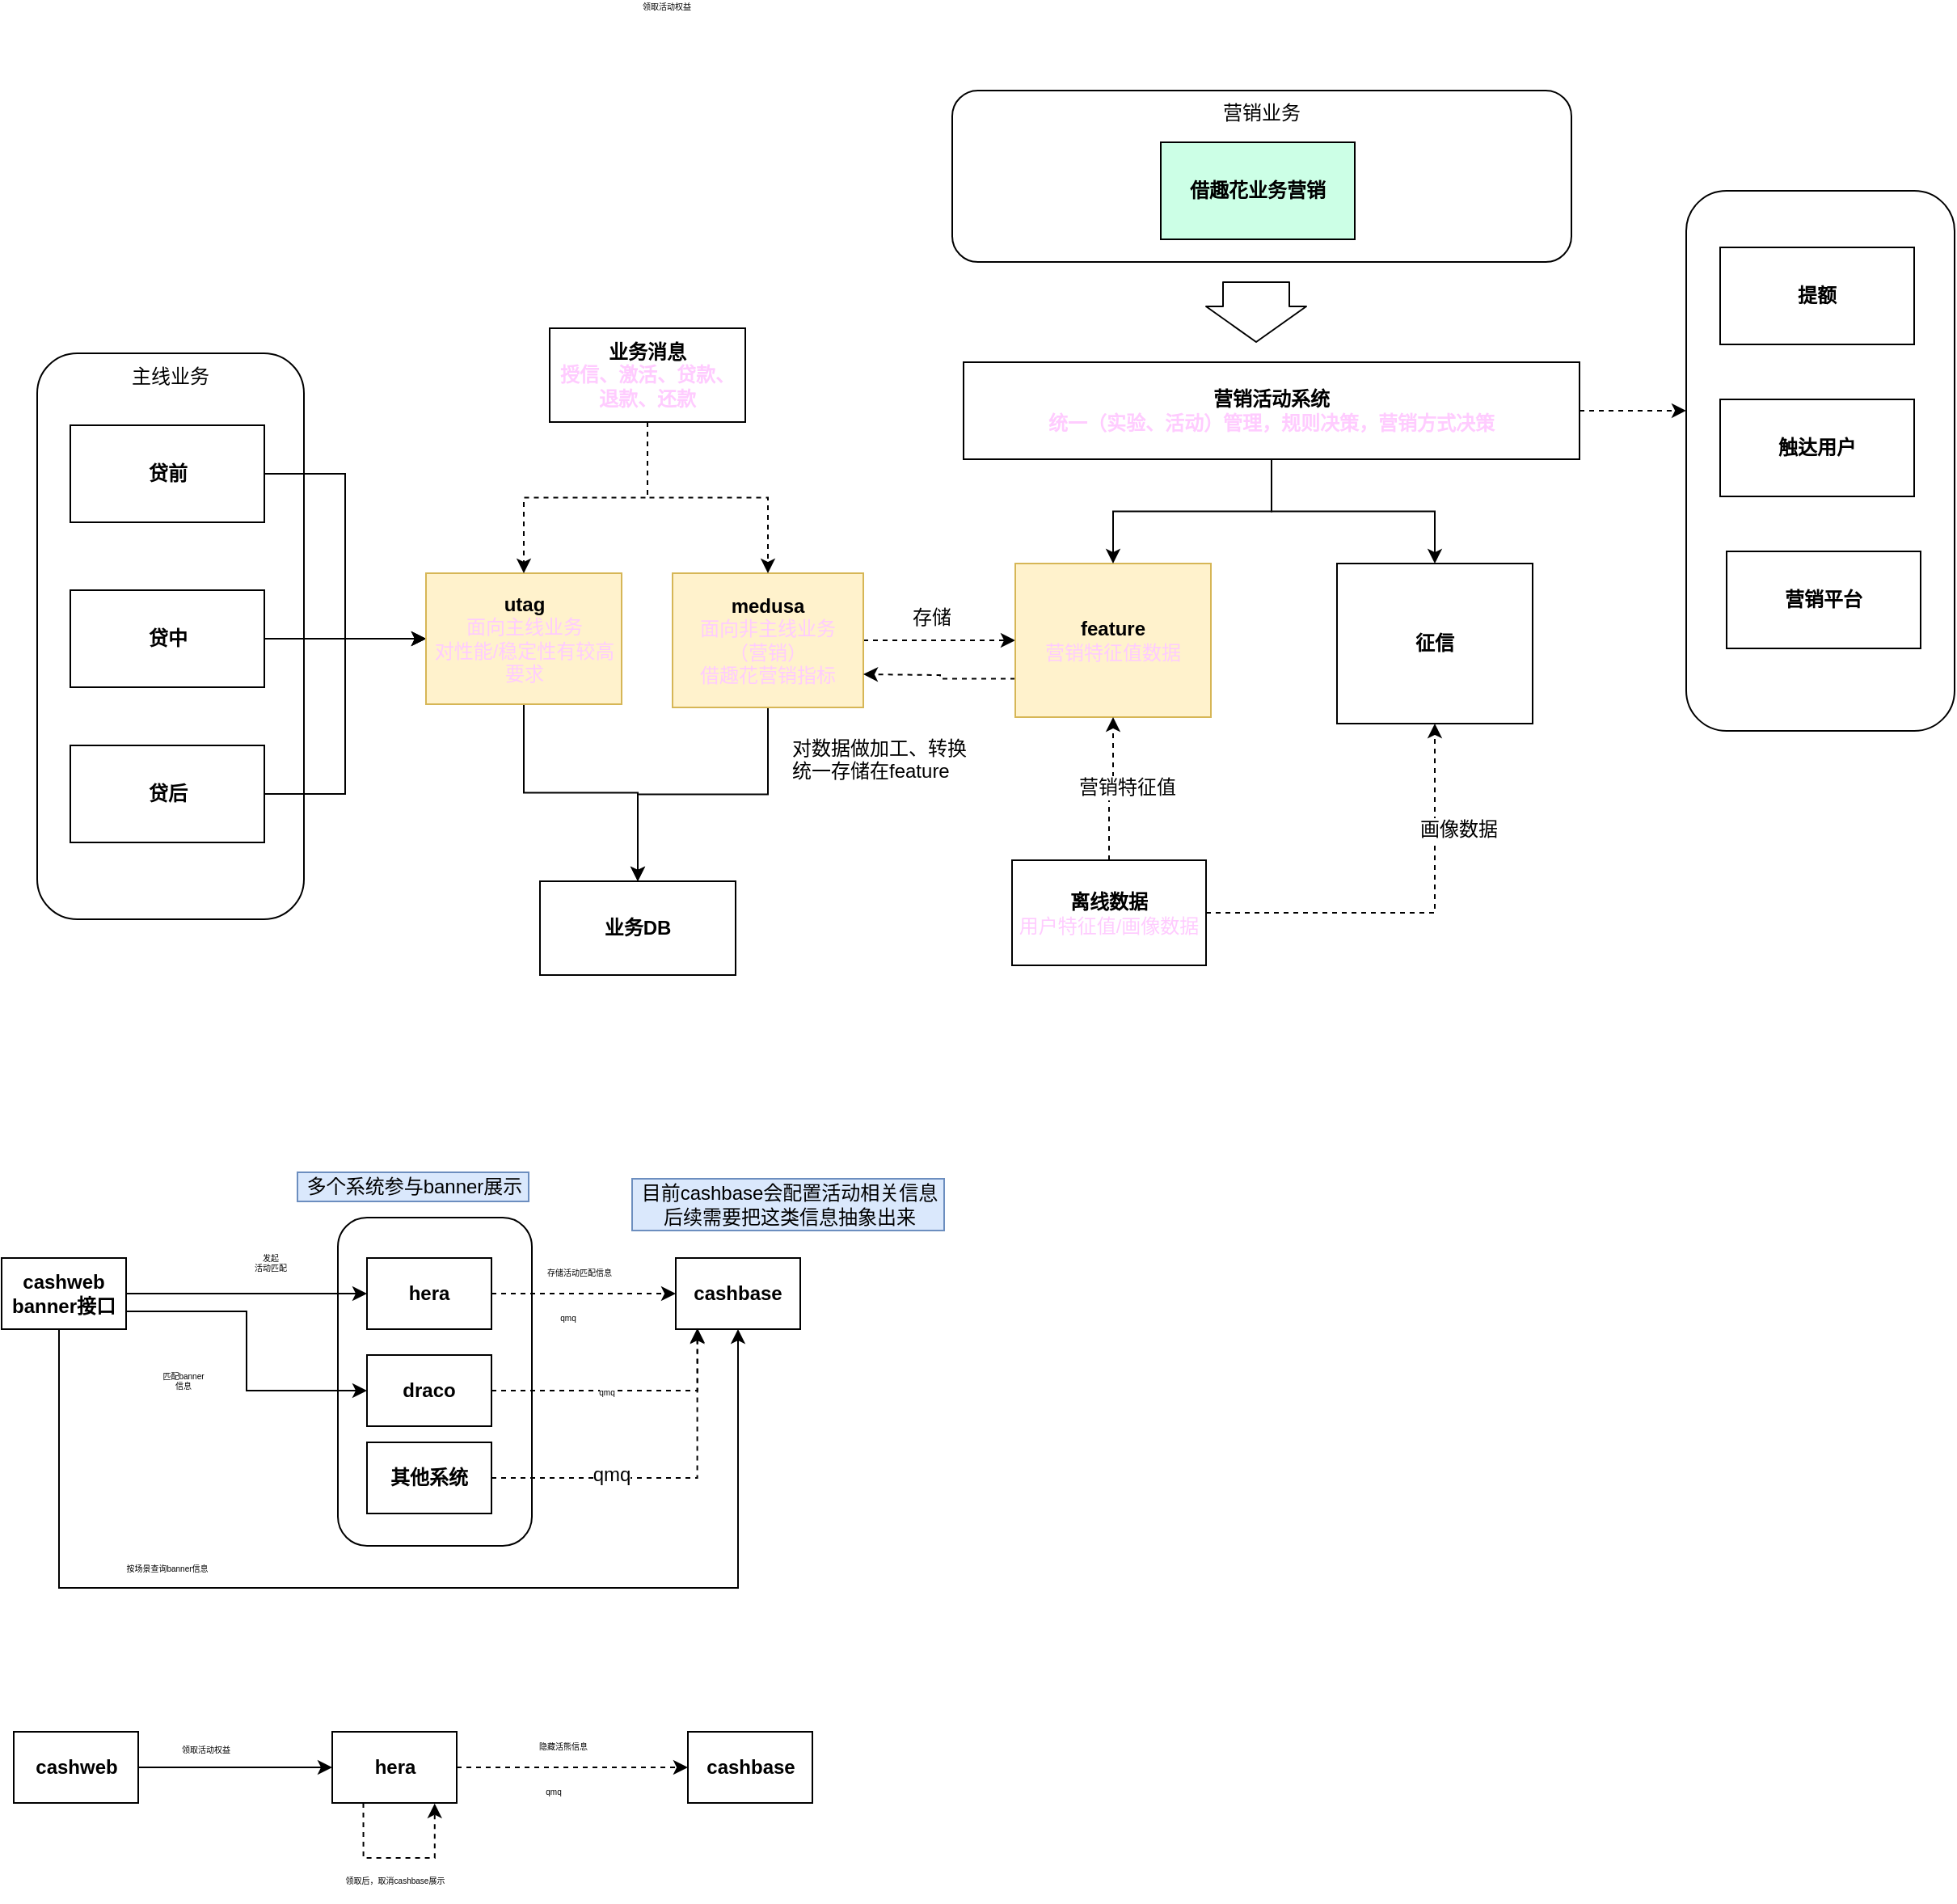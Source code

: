 <mxfile version="12.9.6" type="github">
  <diagram id="KRZDXByu6doUPED600xI" name="第 1 页">
    <mxGraphModel dx="2073" dy="839" grid="0" gridSize="10" guides="1" tooltips="1" connect="1" arrows="1" fold="1" page="0" pageScale="1" pageWidth="827" pageHeight="1169" math="0" shadow="0">
      <root>
        <mxCell id="0" />
        <mxCell id="1" parent="0" />
        <mxCell id="CSPdOCzLkxVM9AliIM8e-26" value="" style="rounded=1;whiteSpace=wrap;html=1;fillColor=#FFFFFF;fontSize=5;" vertex="1" parent="1">
          <mxGeometry x="-125" y="821" width="120" height="203" as="geometry" />
        </mxCell>
        <mxCell id="CSPdOCzLkxVM9AliIM8e-11" value="" style="rounded=1;whiteSpace=wrap;html=1;fillColor=#FFFFFF;" vertex="1" parent="1">
          <mxGeometry x="709" y="186" width="166" height="334" as="geometry" />
        </mxCell>
        <mxCell id="ED9poW3Hxn3ZgU86maUU-40" value="营销业务" style="rounded=1;whiteSpace=wrap;html=1;verticalAlign=top;" parent="1" vertex="1">
          <mxGeometry x="255" y="124" width="383" height="106" as="geometry" />
        </mxCell>
        <mxCell id="ED9poW3Hxn3ZgU86maUU-39" value="主线业务" style="rounded=1;whiteSpace=wrap;html=1;verticalAlign=top;" parent="1" vertex="1">
          <mxGeometry x="-311" y="286.5" width="165" height="350" as="geometry" />
        </mxCell>
        <mxCell id="ED9poW3Hxn3ZgU86maUU-28" style="edgeStyle=orthogonalEdgeStyle;rounded=0;orthogonalLoop=1;jettySize=auto;html=1;exitX=1;exitY=0.5;exitDx=0;exitDy=0;dashed=1;" parent="1" source="ED9poW3Hxn3ZgU86maUU-1" target="ED9poW3Hxn3ZgU86maUU-2" edge="1">
          <mxGeometry relative="1" as="geometry" />
        </mxCell>
        <mxCell id="CSPdOCzLkxVM9AliIM8e-6" style="edgeStyle=orthogonalEdgeStyle;rounded=0;orthogonalLoop=1;jettySize=auto;html=1;exitX=0.5;exitY=1;exitDx=0;exitDy=0;entryX=0.5;entryY=0;entryDx=0;entryDy=0;" edge="1" parent="1" source="ED9poW3Hxn3ZgU86maUU-1" target="Ds21OxBnK4pfxZvP541U-5">
          <mxGeometry relative="1" as="geometry">
            <mxPoint x="37" y="568" as="targetPoint" />
          </mxGeometry>
        </mxCell>
        <mxCell id="ED9poW3Hxn3ZgU86maUU-1" value="&lt;b&gt;medusa&lt;/b&gt;&lt;br&gt;&lt;font color=&quot;#ffccff&quot;&gt;面向非主线业务&lt;br&gt;（营销）&lt;br&gt;&lt;/font&gt;&lt;span style=&quot;color: rgb(255 , 204 , 255)&quot;&gt;借趣花营销指标&lt;/span&gt;&lt;b&gt;&lt;br&gt;&lt;/b&gt;" style="rounded=0;whiteSpace=wrap;html=1;fillColor=#fff2cc;strokeColor=#d6b656;" parent="1" vertex="1">
          <mxGeometry x="82" y="422.5" width="118" height="83" as="geometry" />
        </mxCell>
        <mxCell id="CSPdOCzLkxVM9AliIM8e-10" style="edgeStyle=orthogonalEdgeStyle;rounded=0;orthogonalLoop=1;jettySize=auto;html=1;exitX=0;exitY=0.75;exitDx=0;exitDy=0;dashed=1;" edge="1" parent="1" source="ED9poW3Hxn3ZgU86maUU-2">
          <mxGeometry relative="1" as="geometry">
            <mxPoint x="200" y="485" as="targetPoint" />
          </mxGeometry>
        </mxCell>
        <mxCell id="ED9poW3Hxn3ZgU86maUU-2" value="&lt;b&gt;feature&lt;/b&gt;&lt;br&gt;&lt;font color=&quot;#ffccff&quot;&gt;营销特征值数据&lt;br&gt;&lt;/font&gt;" style="rounded=0;whiteSpace=wrap;html=1;fillColor=#fff2cc;strokeColor=#d6b656;" parent="1" vertex="1">
          <mxGeometry x="294" y="416.5" width="121" height="95" as="geometry" />
        </mxCell>
        <mxCell id="ED9poW3Hxn3ZgU86maUU-4" style="edgeStyle=orthogonalEdgeStyle;rounded=0;orthogonalLoop=1;jettySize=auto;html=1;exitX=0.5;exitY=0;exitDx=0;exitDy=0;dashed=1;" parent="1" source="ED9poW3Hxn3ZgU86maUU-3" target="ED9poW3Hxn3ZgU86maUU-2" edge="1">
          <mxGeometry relative="1" as="geometry" />
        </mxCell>
        <mxCell id="ED9poW3Hxn3ZgU86maUU-35" value="营销特征值" style="text;html=1;align=center;verticalAlign=middle;resizable=0;points=[];labelBackgroundColor=#ffffff;" parent="ED9poW3Hxn3ZgU86maUU-4" vertex="1" connectable="0">
          <mxGeometry x="0.006" y="9" relative="1" as="geometry">
            <mxPoint x="9" y="8" as="offset" />
          </mxGeometry>
        </mxCell>
        <mxCell id="ED9poW3Hxn3ZgU86maUU-33" style="edgeStyle=orthogonalEdgeStyle;rounded=0;orthogonalLoop=1;jettySize=auto;html=1;exitX=1;exitY=0.5;exitDx=0;exitDy=0;entryX=0.5;entryY=1;entryDx=0;entryDy=0;dashed=1;" parent="1" source="ED9poW3Hxn3ZgU86maUU-3" target="ED9poW3Hxn3ZgU86maUU-30" edge="1">
          <mxGeometry relative="1" as="geometry" />
        </mxCell>
        <mxCell id="ED9poW3Hxn3ZgU86maUU-34" value="画像数据" style="text;html=1;align=center;verticalAlign=middle;resizable=0;points=[];labelBackgroundColor=#ffffff;" parent="ED9poW3Hxn3ZgU86maUU-33" vertex="1" connectable="0">
          <mxGeometry x="0.006" y="26" relative="1" as="geometry">
            <mxPoint x="26" y="-26" as="offset" />
          </mxGeometry>
        </mxCell>
        <mxCell id="ED9poW3Hxn3ZgU86maUU-3" value="&lt;b&gt;离线数据&lt;/b&gt;&lt;br&gt;&lt;font color=&quot;#ffccff&quot;&gt;用户特征值/画像数据&lt;/font&gt;" style="rounded=0;whiteSpace=wrap;html=1;" parent="1" vertex="1">
          <mxGeometry x="292" y="600" width="120" height="65" as="geometry" />
        </mxCell>
        <mxCell id="ED9poW3Hxn3ZgU86maUU-8" value="&lt;b&gt;借趣花业务营销&lt;/b&gt;" style="rounded=0;whiteSpace=wrap;html=1;fillColor=#CCFFE6;" parent="1" vertex="1">
          <mxGeometry x="384" y="156" width="120" height="60" as="geometry" />
        </mxCell>
        <mxCell id="Ds21OxBnK4pfxZvP541U-4" style="edgeStyle=orthogonalEdgeStyle;rounded=0;orthogonalLoop=1;jettySize=auto;html=1;exitX=0.5;exitY=1;exitDx=0;exitDy=0;entryX=0.5;entryY=0;entryDx=0;entryDy=0;" parent="1" source="ED9poW3Hxn3ZgU86maUU-9" target="ED9poW3Hxn3ZgU86maUU-30" edge="1">
          <mxGeometry relative="1" as="geometry">
            <mxPoint x="326.5" y="354" as="sourcePoint" />
          </mxGeometry>
        </mxCell>
        <mxCell id="CSPdOCzLkxVM9AliIM8e-2" style="edgeStyle=orthogonalEdgeStyle;rounded=0;orthogonalLoop=1;jettySize=auto;html=1;exitX=0.5;exitY=1;exitDx=0;exitDy=0;entryX=0.5;entryY=0;entryDx=0;entryDy=0;" edge="1" parent="1" source="ED9poW3Hxn3ZgU86maUU-9" target="ED9poW3Hxn3ZgU86maUU-2">
          <mxGeometry relative="1" as="geometry" />
        </mxCell>
        <mxCell id="CSPdOCzLkxVM9AliIM8e-13" style="edgeStyle=orthogonalEdgeStyle;rounded=0;orthogonalLoop=1;jettySize=auto;html=1;exitX=1;exitY=0.5;exitDx=0;exitDy=0;entryX=0;entryY=0.407;entryDx=0;entryDy=0;entryPerimeter=0;dashed=1;" edge="1" parent="1" source="ED9poW3Hxn3ZgU86maUU-9" target="CSPdOCzLkxVM9AliIM8e-11">
          <mxGeometry relative="1" as="geometry" />
        </mxCell>
        <mxCell id="ED9poW3Hxn3ZgU86maUU-9" value="&lt;b&gt;营销活动系统&lt;br&gt;&lt;font color=&quot;#ffccff&quot;&gt;统一（实验、&lt;/font&gt;&lt;/b&gt;&lt;b&gt;&lt;font color=&quot;#ffccff&quot;&gt;活动&lt;/font&gt;&lt;/b&gt;&lt;b&gt;&lt;font color=&quot;#ffccff&quot;&gt;）管理，规则决策，营销方式决策&lt;/font&gt;&lt;br&gt;&lt;/b&gt;" style="rounded=0;whiteSpace=wrap;html=1;" parent="1" vertex="1">
          <mxGeometry x="262" y="292" width="381" height="60" as="geometry" />
        </mxCell>
        <mxCell id="ED9poW3Hxn3ZgU86maUU-36" style="edgeStyle=orthogonalEdgeStyle;rounded=0;orthogonalLoop=1;jettySize=auto;html=1;exitX=1;exitY=0.5;exitDx=0;exitDy=0;entryX=0;entryY=0.5;entryDx=0;entryDy=0;" parent="1" source="ED9poW3Hxn3ZgU86maUU-18" target="ED9poW3Hxn3ZgU86maUU-31" edge="1">
          <mxGeometry relative="1" as="geometry" />
        </mxCell>
        <mxCell id="ED9poW3Hxn3ZgU86maUU-18" value="&lt;b&gt;贷前&lt;/b&gt;" style="rounded=0;whiteSpace=wrap;html=1;" parent="1" vertex="1">
          <mxGeometry x="-290.5" y="331" width="120" height="60" as="geometry" />
        </mxCell>
        <mxCell id="ED9poW3Hxn3ZgU86maUU-37" style="edgeStyle=orthogonalEdgeStyle;rounded=0;orthogonalLoop=1;jettySize=auto;html=1;exitX=1;exitY=0.5;exitDx=0;exitDy=0;entryX=0;entryY=0.5;entryDx=0;entryDy=0;" parent="1" source="ED9poW3Hxn3ZgU86maUU-19" target="ED9poW3Hxn3ZgU86maUU-31" edge="1">
          <mxGeometry relative="1" as="geometry">
            <mxPoint x="-79.333" y="468.167" as="targetPoint" />
          </mxGeometry>
        </mxCell>
        <mxCell id="ED9poW3Hxn3ZgU86maUU-19" value="&lt;b&gt;贷中&lt;/b&gt;" style="rounded=0;whiteSpace=wrap;html=1;" parent="1" vertex="1">
          <mxGeometry x="-290.5" y="433" width="120" height="60" as="geometry" />
        </mxCell>
        <mxCell id="ED9poW3Hxn3ZgU86maUU-38" style="edgeStyle=orthogonalEdgeStyle;rounded=0;orthogonalLoop=1;jettySize=auto;html=1;exitX=1;exitY=0.5;exitDx=0;exitDy=0;entryX=0;entryY=0.5;entryDx=0;entryDy=0;" parent="1" source="ED9poW3Hxn3ZgU86maUU-20" target="ED9poW3Hxn3ZgU86maUU-31" edge="1">
          <mxGeometry relative="1" as="geometry">
            <mxPoint x="-76" y="466.5" as="targetPoint" />
          </mxGeometry>
        </mxCell>
        <mxCell id="ED9poW3Hxn3ZgU86maUU-20" value="&lt;b&gt;贷后&lt;/b&gt;" style="rounded=0;whiteSpace=wrap;html=1;" parent="1" vertex="1">
          <mxGeometry x="-290.5" y="529" width="120" height="60" as="geometry" />
        </mxCell>
        <mxCell id="ED9poW3Hxn3ZgU86maUU-29" value="存储" style="text;html=1;align=center;verticalAlign=middle;resizable=0;points=[];autosize=1;" parent="1" vertex="1">
          <mxGeometry x="225" y="441" width="34" height="18" as="geometry" />
        </mxCell>
        <mxCell id="ED9poW3Hxn3ZgU86maUU-30" value="&lt;b&gt;征信&lt;/b&gt;" style="rounded=0;whiteSpace=wrap;html=1;" parent="1" vertex="1">
          <mxGeometry x="493" y="416.5" width="121" height="99" as="geometry" />
        </mxCell>
        <mxCell id="CSPdOCzLkxVM9AliIM8e-5" style="edgeStyle=orthogonalEdgeStyle;rounded=0;orthogonalLoop=1;jettySize=auto;html=1;exitX=0.5;exitY=1;exitDx=0;exitDy=0;entryX=0.5;entryY=0;entryDx=0;entryDy=0;" edge="1" parent="1" source="ED9poW3Hxn3ZgU86maUU-31" target="Ds21OxBnK4pfxZvP541U-5">
          <mxGeometry relative="1" as="geometry" />
        </mxCell>
        <mxCell id="ED9poW3Hxn3ZgU86maUU-31" value="&lt;b&gt;utag&lt;/b&gt;&lt;br&gt;&lt;font color=&quot;#ffccff&quot;&gt;面向主线业务&lt;br&gt;对性能/稳定性有较高要求&lt;/font&gt;" style="rounded=0;whiteSpace=wrap;html=1;fillColor=#fff2cc;strokeColor=#d6b656;" parent="1" vertex="1">
          <mxGeometry x="-70.5" y="422.5" width="121" height="81" as="geometry" />
        </mxCell>
        <mxCell id="ED9poW3Hxn3ZgU86maUU-43" value="对数据做加工、转换&lt;br&gt;统一存储在feature" style="text;html=1;" parent="1" vertex="1">
          <mxGeometry x="154" y="517" width="118" height="45" as="geometry" />
        </mxCell>
        <mxCell id="Ds21OxBnK4pfxZvP541U-1" value="" style="shape=flexArrow;endArrow=classic;html=1;width=41;endSize=7;" parent="1" edge="1">
          <mxGeometry width="50" height="50" relative="1" as="geometry">
            <mxPoint x="443" y="242" as="sourcePoint" />
            <mxPoint x="443" y="280" as="targetPoint" />
          </mxGeometry>
        </mxCell>
        <mxCell id="Ds21OxBnK4pfxZvP541U-5" value="&lt;b&gt;业务DB&lt;/b&gt;" style="rounded=0;whiteSpace=wrap;html=1;" parent="1" vertex="1">
          <mxGeometry y="613" width="121" height="58" as="geometry" />
        </mxCell>
        <mxCell id="CSPdOCzLkxVM9AliIM8e-3" style="edgeStyle=orthogonalEdgeStyle;rounded=0;orthogonalLoop=1;jettySize=auto;html=1;exitX=0.5;exitY=1;exitDx=0;exitDy=0;entryX=0.5;entryY=0;entryDx=0;entryDy=0;dashed=1;" edge="1" parent="1" source="Ds21OxBnK4pfxZvP541U-12" target="ED9poW3Hxn3ZgU86maUU-31">
          <mxGeometry relative="1" as="geometry" />
        </mxCell>
        <mxCell id="CSPdOCzLkxVM9AliIM8e-4" style="edgeStyle=orthogonalEdgeStyle;rounded=0;orthogonalLoop=1;jettySize=auto;html=1;exitX=0.5;exitY=1;exitDx=0;exitDy=0;entryX=0.5;entryY=0;entryDx=0;entryDy=0;dashed=1;" edge="1" parent="1" source="Ds21OxBnK4pfxZvP541U-12" target="ED9poW3Hxn3ZgU86maUU-1">
          <mxGeometry relative="1" as="geometry" />
        </mxCell>
        <mxCell id="Ds21OxBnK4pfxZvP541U-12" value="&lt;b&gt;业务消息&lt;br&gt;&lt;font color=&quot;#ffccff&quot;&gt;授信、激活、贷款、退款、还款&lt;/font&gt;&lt;br&gt;&lt;/b&gt;" style="rounded=0;whiteSpace=wrap;html=1;" parent="1" vertex="1">
          <mxGeometry x="6" y="271" width="121" height="58" as="geometry" />
        </mxCell>
        <mxCell id="CSPdOCzLkxVM9AliIM8e-7" value="&lt;b&gt;提额&lt;/b&gt;" style="rounded=0;whiteSpace=wrap;html=1;" vertex="1" parent="1">
          <mxGeometry x="730" y="221" width="120" height="60" as="geometry" />
        </mxCell>
        <mxCell id="CSPdOCzLkxVM9AliIM8e-8" value="&lt;b&gt;触达用户&lt;/b&gt;" style="rounded=0;whiteSpace=wrap;html=1;" vertex="1" parent="1">
          <mxGeometry x="730" y="315" width="120" height="60" as="geometry" />
        </mxCell>
        <mxCell id="CSPdOCzLkxVM9AliIM8e-9" value="&lt;b&gt;营销平台&lt;/b&gt;" style="rounded=0;whiteSpace=wrap;html=1;" vertex="1" parent="1">
          <mxGeometry x="734" y="409" width="120" height="60" as="geometry" />
        </mxCell>
        <mxCell id="CSPdOCzLkxVM9AliIM8e-18" style="edgeStyle=orthogonalEdgeStyle;rounded=0;orthogonalLoop=1;jettySize=auto;html=1;exitX=1;exitY=0.5;exitDx=0;exitDy=0;entryX=0;entryY=0.5;entryDx=0;entryDy=0;" edge="1" parent="1" source="CSPdOCzLkxVM9AliIM8e-15" target="CSPdOCzLkxVM9AliIM8e-16">
          <mxGeometry relative="1" as="geometry" />
        </mxCell>
        <mxCell id="CSPdOCzLkxVM9AliIM8e-19" value="发起&lt;br style=&quot;font-size: 5px&quot;&gt;活动匹配" style="text;html=1;align=center;verticalAlign=middle;resizable=0;points=[];labelBackgroundColor=#ffffff;fontSize=5;" vertex="1" connectable="0" parent="CSPdOCzLkxVM9AliIM8e-18">
          <mxGeometry x="0.351" y="-1" relative="1" as="geometry">
            <mxPoint x="-12" y="-21" as="offset" />
          </mxGeometry>
        </mxCell>
        <mxCell id="CSPdOCzLkxVM9AliIM8e-24" style="edgeStyle=orthogonalEdgeStyle;rounded=0;orthogonalLoop=1;jettySize=auto;html=1;exitX=0.461;exitY=0.983;exitDx=0;exitDy=0;entryX=0.5;entryY=1;entryDx=0;entryDy=0;fontSize=5;exitPerimeter=0;" edge="1" parent="1" source="CSPdOCzLkxVM9AliIM8e-15" target="CSPdOCzLkxVM9AliIM8e-17">
          <mxGeometry relative="1" as="geometry">
            <Array as="points">
              <mxPoint x="-297" y="1050" />
              <mxPoint x="123" y="1050" />
            </Array>
          </mxGeometry>
        </mxCell>
        <mxCell id="CSPdOCzLkxVM9AliIM8e-25" value="按场景查询banner信息" style="text;html=1;align=center;verticalAlign=middle;resizable=0;points=[];labelBackgroundColor=#ffffff;fontSize=5;" vertex="1" connectable="0" parent="CSPdOCzLkxVM9AliIM8e-24">
          <mxGeometry x="-0.211" relative="1" as="geometry">
            <mxPoint x="-64.66" y="-13" as="offset" />
          </mxGeometry>
        </mxCell>
        <mxCell id="CSPdOCzLkxVM9AliIM8e-28" style="edgeStyle=orthogonalEdgeStyle;rounded=0;orthogonalLoop=1;jettySize=auto;html=1;exitX=1;exitY=0.75;exitDx=0;exitDy=0;entryX=0;entryY=0.5;entryDx=0;entryDy=0;fontSize=5;" edge="1" parent="1" source="CSPdOCzLkxVM9AliIM8e-15" target="CSPdOCzLkxVM9AliIM8e-27">
          <mxGeometry relative="1" as="geometry" />
        </mxCell>
        <mxCell id="CSPdOCzLkxVM9AliIM8e-29" value="匹配banner&lt;br&gt;信息" style="text;html=1;align=center;verticalAlign=middle;resizable=0;points=[];labelBackgroundColor=#ffffff;fontSize=5;" vertex="1" connectable="0" parent="CSPdOCzLkxVM9AliIM8e-28">
          <mxGeometry x="-0.549" y="-2" relative="1" as="geometry">
            <mxPoint x="-9.76" y="40" as="offset" />
          </mxGeometry>
        </mxCell>
        <mxCell id="CSPdOCzLkxVM9AliIM8e-15" value="&lt;b&gt;cashweb&lt;br&gt;banner接口&lt;br&gt;&lt;/b&gt;" style="rounded=0;whiteSpace=wrap;html=1;" vertex="1" parent="1">
          <mxGeometry x="-333" y="846" width="77" height="44" as="geometry" />
        </mxCell>
        <mxCell id="CSPdOCzLkxVM9AliIM8e-20" style="edgeStyle=orthogonalEdgeStyle;rounded=0;orthogonalLoop=1;jettySize=auto;html=1;exitX=1;exitY=0.5;exitDx=0;exitDy=0;entryX=0;entryY=0.5;entryDx=0;entryDy=0;fontSize=5;dashed=1;" edge="1" parent="1" source="CSPdOCzLkxVM9AliIM8e-16" target="CSPdOCzLkxVM9AliIM8e-17">
          <mxGeometry relative="1" as="geometry" />
        </mxCell>
        <mxCell id="CSPdOCzLkxVM9AliIM8e-21" value="存储活动匹配信息" style="text;html=1;align=center;verticalAlign=middle;resizable=0;points=[];labelBackgroundColor=#ffffff;fontSize=5;" vertex="1" connectable="0" parent="CSPdOCzLkxVM9AliIM8e-20">
          <mxGeometry x="-0.214" relative="1" as="geometry">
            <mxPoint x="9.2" y="-14" as="offset" />
          </mxGeometry>
        </mxCell>
        <mxCell id="CSPdOCzLkxVM9AliIM8e-23" value="qmq" style="text;html=1;align=center;verticalAlign=middle;resizable=0;points=[];labelBackgroundColor=#ffffff;fontSize=5;" vertex="1" connectable="0" parent="CSPdOCzLkxVM9AliIM8e-20">
          <mxGeometry x="-0.153" relative="1" as="geometry">
            <mxPoint x="-1.4" y="14" as="offset" />
          </mxGeometry>
        </mxCell>
        <mxCell id="CSPdOCzLkxVM9AliIM8e-16" value="&lt;b&gt;hera&lt;/b&gt;" style="rounded=0;whiteSpace=wrap;html=1;" vertex="1" parent="1">
          <mxGeometry x="-107" y="846" width="77" height="44" as="geometry" />
        </mxCell>
        <mxCell id="CSPdOCzLkxVM9AliIM8e-17" value="&lt;b&gt;cashbase&lt;/b&gt;" style="rounded=0;whiteSpace=wrap;html=1;" vertex="1" parent="1">
          <mxGeometry x="84" y="846" width="77" height="44" as="geometry" />
        </mxCell>
        <mxCell id="CSPdOCzLkxVM9AliIM8e-30" style="edgeStyle=orthogonalEdgeStyle;rounded=0;orthogonalLoop=1;jettySize=auto;html=1;exitX=1;exitY=0.5;exitDx=0;exitDy=0;entryX=0.174;entryY=0.986;entryDx=0;entryDy=0;entryPerimeter=0;fontSize=5;dashed=1;" edge="1" parent="1" source="CSPdOCzLkxVM9AliIM8e-27" target="CSPdOCzLkxVM9AliIM8e-17">
          <mxGeometry relative="1" as="geometry" />
        </mxCell>
        <mxCell id="CSPdOCzLkxVM9AliIM8e-31" value="qmq" style="text;html=1;align=center;verticalAlign=middle;resizable=0;points=[];labelBackgroundColor=#ffffff;fontSize=5;" vertex="1" connectable="0" parent="CSPdOCzLkxVM9AliIM8e-30">
          <mxGeometry x="-0.149" relative="1" as="geometry">
            <mxPoint as="offset" />
          </mxGeometry>
        </mxCell>
        <mxCell id="CSPdOCzLkxVM9AliIM8e-27" value="&lt;b&gt;draco&lt;/b&gt;" style="rounded=0;whiteSpace=wrap;html=1;" vertex="1" parent="1">
          <mxGeometry x="-107" y="906" width="77" height="44" as="geometry" />
        </mxCell>
        <mxCell id="CSPdOCzLkxVM9AliIM8e-32" value="目前cashbase会配置活动相关信息&lt;br style=&quot;font-size: 12px;&quot;&gt;后续需要把这类信息抽象出来" style="text;html=1;align=center;verticalAlign=middle;resizable=0;points=[];autosize=1;fontSize=12;fillColor=#dae8fc;strokeColor=#6c8ebf;" vertex="1" parent="1">
          <mxGeometry x="57" y="797" width="193" height="32" as="geometry" />
        </mxCell>
        <mxCell id="CSPdOCzLkxVM9AliIM8e-33" value="多个系统参与banner展示" style="text;html=1;align=center;verticalAlign=middle;resizable=0;points=[];autosize=1;fontSize=12;fillColor=#dae8fc;strokeColor=#6c8ebf;" vertex="1" parent="1">
          <mxGeometry x="-150" y="793" width="143" height="18" as="geometry" />
        </mxCell>
        <mxCell id="CSPdOCzLkxVM9AliIM8e-35" style="edgeStyle=orthogonalEdgeStyle;rounded=0;orthogonalLoop=1;jettySize=auto;html=1;exitX=1;exitY=0.5;exitDx=0;exitDy=0;entryX=0.173;entryY=1;entryDx=0;entryDy=0;entryPerimeter=0;dashed=1;fontSize=12;" edge="1" parent="1" source="CSPdOCzLkxVM9AliIM8e-34" target="CSPdOCzLkxVM9AliIM8e-17">
          <mxGeometry relative="1" as="geometry" />
        </mxCell>
        <mxCell id="CSPdOCzLkxVM9AliIM8e-36" value="qmq" style="text;html=1;align=center;verticalAlign=middle;resizable=0;points=[];labelBackgroundColor=#ffffff;fontSize=12;" vertex="1" connectable="0" parent="CSPdOCzLkxVM9AliIM8e-35">
          <mxGeometry x="-0.326" y="2" relative="1" as="geometry">
            <mxPoint as="offset" />
          </mxGeometry>
        </mxCell>
        <mxCell id="CSPdOCzLkxVM9AliIM8e-34" value="&lt;b&gt;其他系统&lt;/b&gt;" style="rounded=0;whiteSpace=wrap;html=1;" vertex="1" parent="1">
          <mxGeometry x="-107" y="960" width="77" height="44" as="geometry" />
        </mxCell>
        <mxCell id="CSPdOCzLkxVM9AliIM8e-38" style="edgeStyle=orthogonalEdgeStyle;rounded=0;orthogonalLoop=1;jettySize=auto;html=1;exitX=1;exitY=0.5;exitDx=0;exitDy=0;entryX=0;entryY=0.5;entryDx=0;entryDy=0;" edge="1" parent="1" source="CSPdOCzLkxVM9AliIM8e-44" target="CSPdOCzLkxVM9AliIM8e-48">
          <mxGeometry relative="1" as="geometry" />
        </mxCell>
        <mxCell id="CSPdOCzLkxVM9AliIM8e-39" value="领取活动权益" style="text;html=1;align=center;verticalAlign=middle;resizable=0;points=[];labelBackgroundColor=#ffffff;fontSize=5;" vertex="1" connectable="0" parent="CSPdOCzLkxVM9AliIM8e-38">
          <mxGeometry x="0.351" y="-1" relative="1" as="geometry">
            <mxPoint x="-39.48" y="-13" as="offset" />
          </mxGeometry>
        </mxCell>
        <mxCell id="CSPdOCzLkxVM9AliIM8e-44" value="&lt;b&gt;cashweb&lt;br&gt;&lt;/b&gt;" style="rounded=0;whiteSpace=wrap;html=1;" vertex="1" parent="1">
          <mxGeometry x="-325.5" y="1139" width="77" height="44" as="geometry" />
        </mxCell>
        <mxCell id="CSPdOCzLkxVM9AliIM8e-45" style="edgeStyle=orthogonalEdgeStyle;rounded=0;orthogonalLoop=1;jettySize=auto;html=1;exitX=1;exitY=0.5;exitDx=0;exitDy=0;entryX=0;entryY=0.5;entryDx=0;entryDy=0;fontSize=5;dashed=1;" edge="1" parent="1" source="CSPdOCzLkxVM9AliIM8e-48" target="CSPdOCzLkxVM9AliIM8e-49">
          <mxGeometry relative="1" as="geometry" />
        </mxCell>
        <mxCell id="CSPdOCzLkxVM9AliIM8e-46" value="隐藏活熊信息" style="text;html=1;align=center;verticalAlign=middle;resizable=0;points=[];labelBackgroundColor=#ffffff;fontSize=5;" vertex="1" connectable="0" parent="CSPdOCzLkxVM9AliIM8e-45">
          <mxGeometry x="-0.214" relative="1" as="geometry">
            <mxPoint x="9.2" y="-14" as="offset" />
          </mxGeometry>
        </mxCell>
        <mxCell id="CSPdOCzLkxVM9AliIM8e-47" value="qmq" style="text;html=1;align=center;verticalAlign=middle;resizable=0;points=[];labelBackgroundColor=#ffffff;fontSize=5;" vertex="1" connectable="0" parent="CSPdOCzLkxVM9AliIM8e-45">
          <mxGeometry x="-0.153" relative="1" as="geometry">
            <mxPoint x="-1.4" y="14" as="offset" />
          </mxGeometry>
        </mxCell>
        <mxCell id="CSPdOCzLkxVM9AliIM8e-58" style="edgeStyle=orthogonalEdgeStyle;rounded=0;orthogonalLoop=1;jettySize=auto;html=1;exitX=0.25;exitY=1;exitDx=0;exitDy=0;dashed=1;fontSize=12;entryX=0.823;entryY=1.008;entryDx=0;entryDy=0;entryPerimeter=0;" edge="1" parent="1" source="CSPdOCzLkxVM9AliIM8e-48" target="CSPdOCzLkxVM9AliIM8e-48">
          <mxGeometry relative="1" as="geometry">
            <mxPoint x="-101.762" y="1322.857" as="targetPoint" />
            <Array as="points">
              <mxPoint x="-109" y="1217" />
              <mxPoint x="-65" y="1217" />
            </Array>
          </mxGeometry>
        </mxCell>
        <mxCell id="CSPdOCzLkxVM9AliIM8e-48" value="&lt;b&gt;hera&lt;/b&gt;" style="rounded=0;whiteSpace=wrap;html=1;" vertex="1" parent="1">
          <mxGeometry x="-128.5" y="1139" width="77" height="44" as="geometry" />
        </mxCell>
        <mxCell id="CSPdOCzLkxVM9AliIM8e-49" value="&lt;b&gt;cashbase&lt;/b&gt;" style="rounded=0;whiteSpace=wrap;html=1;" vertex="1" parent="1">
          <mxGeometry x="91.5" y="1139" width="77" height="44" as="geometry" />
        </mxCell>
        <mxCell id="CSPdOCzLkxVM9AliIM8e-59" value="领取活动权益" style="text;html=1;align=center;verticalAlign=middle;resizable=0;points=[];labelBackgroundColor=#ffffff;fontSize=5;" vertex="1" connectable="0" parent="1">
          <mxGeometry x="0.351" y="-1" relative="1" as="geometry">
            <mxPoint x="77.55" y="71" as="offset" />
          </mxGeometry>
        </mxCell>
        <mxCell id="CSPdOCzLkxVM9AliIM8e-60" value="领取后，取消cashbase展示" style="text;html=1;align=center;verticalAlign=middle;resizable=0;points=[];labelBackgroundColor=#ffffff;fontSize=5;" vertex="1" connectable="0" parent="1">
          <mxGeometry x="-99.0" y="1244.0" as="geometry">
            <mxPoint x="9.2" y="-14" as="offset" />
          </mxGeometry>
        </mxCell>
      </root>
    </mxGraphModel>
  </diagram>
</mxfile>
